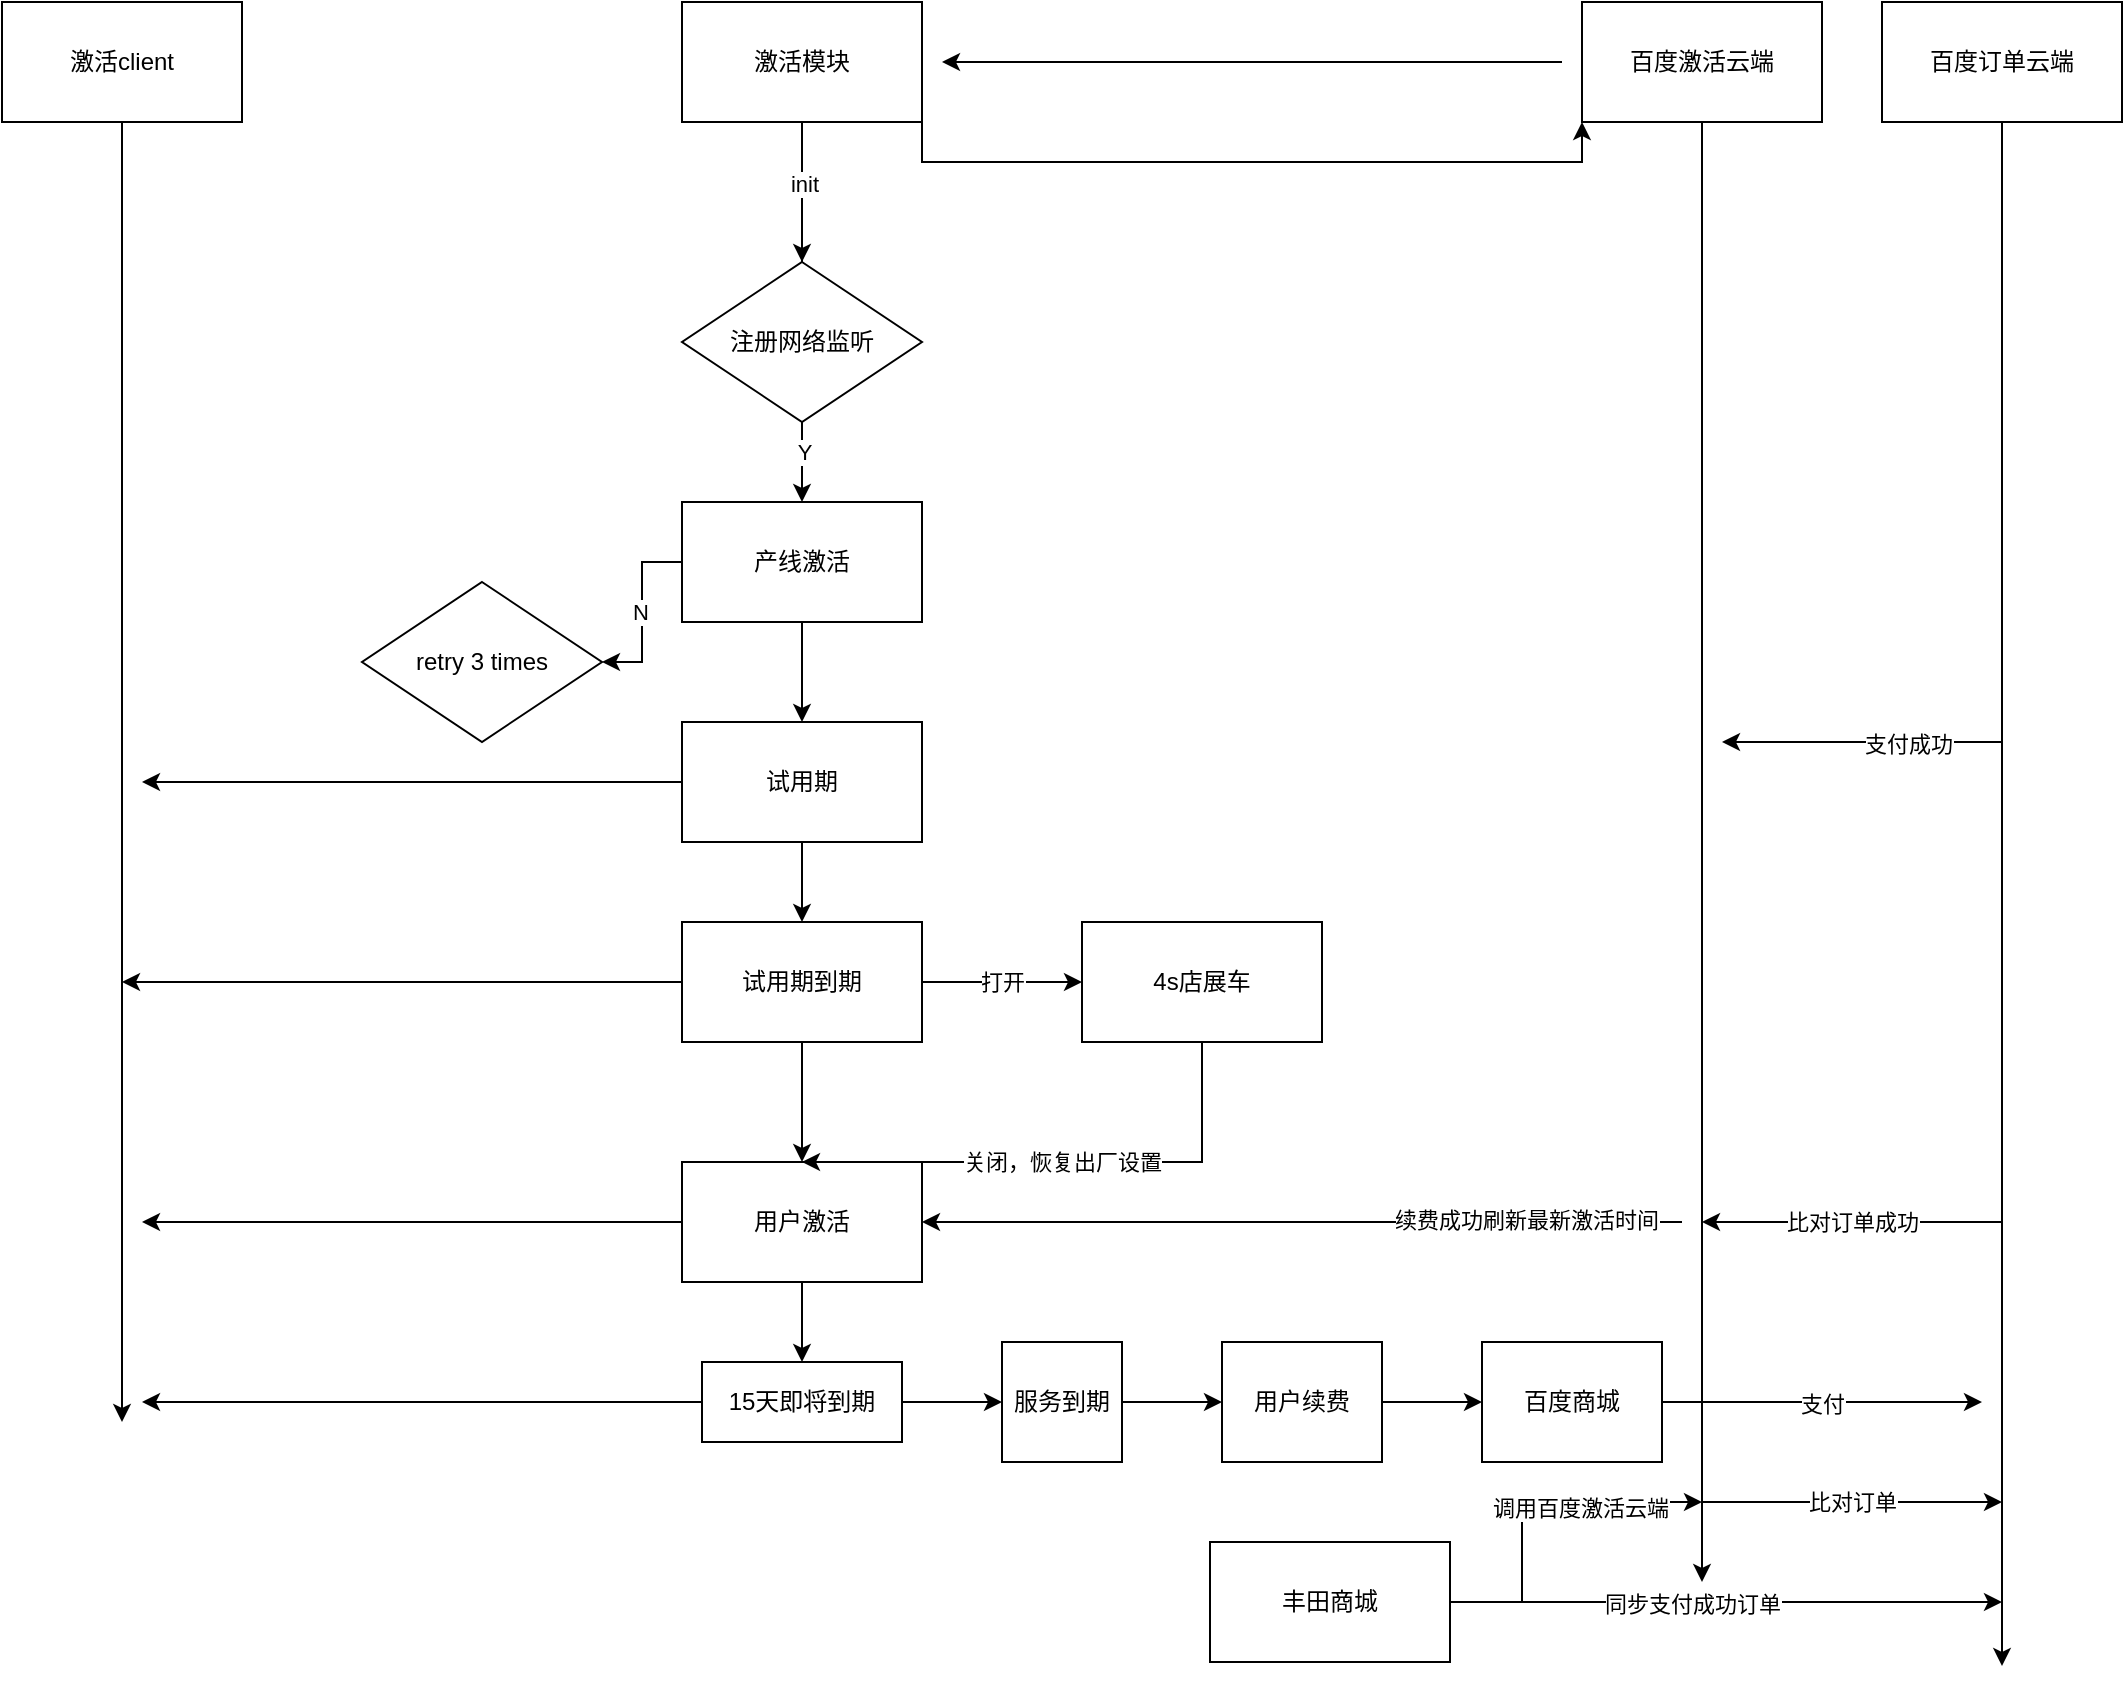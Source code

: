 <mxfile version="17.1.3" type="github">
  <diagram id="wHi7M4M5DRVx-HxcvsRZ" name="Page-1">
    <mxGraphModel dx="2610" dy="921" grid="1" gridSize="10" guides="1" tooltips="1" connect="1" arrows="1" fold="1" page="1" pageScale="1" pageWidth="827" pageHeight="1169" math="0" shadow="0">
      <root>
        <mxCell id="0" />
        <mxCell id="1" parent="0" />
        <mxCell id="syqivPkIFeEdkYDiHq19-5" value="" style="edgeStyle=orthogonalEdgeStyle;rounded=0;orthogonalLoop=1;jettySize=auto;html=1;" edge="1" parent="1" source="syqivPkIFeEdkYDiHq19-1" target="syqivPkIFeEdkYDiHq19-4">
          <mxGeometry relative="1" as="geometry" />
        </mxCell>
        <mxCell id="syqivPkIFeEdkYDiHq19-8" value="init&lt;br&gt;" style="edgeLabel;html=1;align=center;verticalAlign=middle;resizable=0;points=[];" vertex="1" connectable="0" parent="syqivPkIFeEdkYDiHq19-5">
          <mxGeometry x="-0.1" y="1" relative="1" as="geometry">
            <mxPoint as="offset" />
          </mxGeometry>
        </mxCell>
        <mxCell id="syqivPkIFeEdkYDiHq19-12" value="Y" style="edgeLabel;html=1;align=center;verticalAlign=middle;resizable=0;points=[];" vertex="1" connectable="0" parent="syqivPkIFeEdkYDiHq19-5">
          <mxGeometry x="0.737" y="1" relative="1" as="geometry">
            <mxPoint as="offset" />
          </mxGeometry>
        </mxCell>
        <mxCell id="syqivPkIFeEdkYDiHq19-10" value="" style="edgeStyle=orthogonalEdgeStyle;rounded=0;orthogonalLoop=1;jettySize=auto;html=1;" edge="1" parent="1" source="syqivPkIFeEdkYDiHq19-1" target="syqivPkIFeEdkYDiHq19-9">
          <mxGeometry relative="1" as="geometry" />
        </mxCell>
        <mxCell id="syqivPkIFeEdkYDiHq19-11" value="init" style="edgeLabel;html=1;align=center;verticalAlign=middle;resizable=0;points=[];" vertex="1" connectable="0" parent="syqivPkIFeEdkYDiHq19-10">
          <mxGeometry x="-0.114" y="1" relative="1" as="geometry">
            <mxPoint as="offset" />
          </mxGeometry>
        </mxCell>
        <mxCell id="syqivPkIFeEdkYDiHq19-1" value="激活模块" style="whiteSpace=wrap;html=1;" vertex="1" parent="1">
          <mxGeometry x="90" y="40" width="120" height="60" as="geometry" />
        </mxCell>
        <mxCell id="syqivPkIFeEdkYDiHq19-20" value="" style="edgeStyle=orthogonalEdgeStyle;rounded=0;orthogonalLoop=1;jettySize=auto;html=1;" edge="1" parent="1" source="syqivPkIFeEdkYDiHq19-2">
          <mxGeometry relative="1" as="geometry">
            <mxPoint x="600" y="830" as="targetPoint" />
            <Array as="points">
              <mxPoint x="600" y="620" />
            </Array>
          </mxGeometry>
        </mxCell>
        <mxCell id="syqivPkIFeEdkYDiHq19-2" value="百度激活云端" style="whiteSpace=wrap;html=1;" vertex="1" parent="1">
          <mxGeometry x="540" y="40" width="120" height="60" as="geometry" />
        </mxCell>
        <mxCell id="syqivPkIFeEdkYDiHq19-47" value="" style="edgeStyle=orthogonalEdgeStyle;rounded=0;orthogonalLoop=1;jettySize=auto;html=1;" edge="1" parent="1" source="syqivPkIFeEdkYDiHq19-3">
          <mxGeometry relative="1" as="geometry">
            <mxPoint x="-190" y="750" as="targetPoint" />
          </mxGeometry>
        </mxCell>
        <mxCell id="syqivPkIFeEdkYDiHq19-3" value="激活client" style="whiteSpace=wrap;html=1;" vertex="1" parent="1">
          <mxGeometry x="-250" y="40" width="120" height="60" as="geometry" />
        </mxCell>
        <mxCell id="syqivPkIFeEdkYDiHq19-7" value="" style="edgeStyle=orthogonalEdgeStyle;rounded=0;orthogonalLoop=1;jettySize=auto;html=1;" edge="1" parent="1" source="syqivPkIFeEdkYDiHq19-4" target="syqivPkIFeEdkYDiHq19-6">
          <mxGeometry relative="1" as="geometry" />
        </mxCell>
        <mxCell id="syqivPkIFeEdkYDiHq19-22" value="" style="edgeStyle=orthogonalEdgeStyle;rounded=0;orthogonalLoop=1;jettySize=auto;html=1;" edge="1" parent="1" source="syqivPkIFeEdkYDiHq19-4" target="syqivPkIFeEdkYDiHq19-16">
          <mxGeometry relative="1" as="geometry" />
        </mxCell>
        <mxCell id="syqivPkIFeEdkYDiHq19-23" value="N" style="edgeLabel;html=1;align=center;verticalAlign=middle;resizable=0;points=[];" vertex="1" connectable="0" parent="syqivPkIFeEdkYDiHq19-22">
          <mxGeometry y="-1" relative="1" as="geometry">
            <mxPoint as="offset" />
          </mxGeometry>
        </mxCell>
        <mxCell id="syqivPkIFeEdkYDiHq19-25" value="" style="edgeStyle=orthogonalEdgeStyle;rounded=0;orthogonalLoop=1;jettySize=auto;html=1;exitX=1;exitY=1;exitDx=0;exitDy=0;entryX=0;entryY=1;entryDx=0;entryDy=0;" edge="1" parent="1" source="syqivPkIFeEdkYDiHq19-1" target="syqivPkIFeEdkYDiHq19-2">
          <mxGeometry relative="1" as="geometry">
            <mxPoint x="590" y="320" as="targetPoint" />
          </mxGeometry>
        </mxCell>
        <mxCell id="syqivPkIFeEdkYDiHq19-4" value="产线激活" style="whiteSpace=wrap;html=1;" vertex="1" parent="1">
          <mxGeometry x="90" y="290" width="120" height="60" as="geometry" />
        </mxCell>
        <mxCell id="syqivPkIFeEdkYDiHq19-30" value="" style="edgeStyle=orthogonalEdgeStyle;rounded=0;orthogonalLoop=1;jettySize=auto;html=1;" edge="1" parent="1" source="syqivPkIFeEdkYDiHq19-6" target="syqivPkIFeEdkYDiHq19-29">
          <mxGeometry relative="1" as="geometry" />
        </mxCell>
        <mxCell id="syqivPkIFeEdkYDiHq19-53" value="" style="edgeStyle=orthogonalEdgeStyle;rounded=0;orthogonalLoop=1;jettySize=auto;html=1;" edge="1" parent="1" source="syqivPkIFeEdkYDiHq19-6">
          <mxGeometry relative="1" as="geometry">
            <mxPoint x="-180" y="430" as="targetPoint" />
          </mxGeometry>
        </mxCell>
        <mxCell id="syqivPkIFeEdkYDiHq19-6" value="试用期" style="whiteSpace=wrap;html=1;" vertex="1" parent="1">
          <mxGeometry x="90" y="400" width="120" height="60" as="geometry" />
        </mxCell>
        <mxCell id="syqivPkIFeEdkYDiHq19-9" value="注册网络监听" style="rhombus;whiteSpace=wrap;html=1;" vertex="1" parent="1">
          <mxGeometry x="90" y="170" width="120" height="80" as="geometry" />
        </mxCell>
        <mxCell id="syqivPkIFeEdkYDiHq19-16" value="retry 3 times" style="rhombus;whiteSpace=wrap;html=1;" vertex="1" parent="1">
          <mxGeometry x="-70" y="330" width="120" height="80" as="geometry" />
        </mxCell>
        <mxCell id="syqivPkIFeEdkYDiHq19-32" value="" style="edgeStyle=orthogonalEdgeStyle;rounded=0;orthogonalLoop=1;jettySize=auto;html=1;" edge="1" parent="1" source="syqivPkIFeEdkYDiHq19-29" target="syqivPkIFeEdkYDiHq19-31">
          <mxGeometry relative="1" as="geometry" />
        </mxCell>
        <mxCell id="syqivPkIFeEdkYDiHq19-34" value="打开" style="edgeStyle=orthogonalEdgeStyle;rounded=0;orthogonalLoop=1;jettySize=auto;html=1;" edge="1" parent="1" source="syqivPkIFeEdkYDiHq19-29" target="syqivPkIFeEdkYDiHq19-33">
          <mxGeometry relative="1" as="geometry" />
        </mxCell>
        <mxCell id="syqivPkIFeEdkYDiHq19-55" value="" style="edgeStyle=orthogonalEdgeStyle;rounded=0;orthogonalLoop=1;jettySize=auto;html=1;" edge="1" parent="1" source="syqivPkIFeEdkYDiHq19-29">
          <mxGeometry relative="1" as="geometry">
            <mxPoint x="-190" y="530" as="targetPoint" />
          </mxGeometry>
        </mxCell>
        <mxCell id="syqivPkIFeEdkYDiHq19-29" value="试用期到期" style="whiteSpace=wrap;html=1;" vertex="1" parent="1">
          <mxGeometry x="90" y="500" width="120" height="60" as="geometry" />
        </mxCell>
        <mxCell id="syqivPkIFeEdkYDiHq19-39" value="" style="edgeStyle=orthogonalEdgeStyle;rounded=0;orthogonalLoop=1;jettySize=auto;html=1;" edge="1" parent="1" source="syqivPkIFeEdkYDiHq19-31" target="syqivPkIFeEdkYDiHq19-38">
          <mxGeometry relative="1" as="geometry" />
        </mxCell>
        <mxCell id="syqivPkIFeEdkYDiHq19-57" value="" style="edgeStyle=orthogonalEdgeStyle;rounded=0;orthogonalLoop=1;jettySize=auto;html=1;" edge="1" parent="1" source="syqivPkIFeEdkYDiHq19-31">
          <mxGeometry relative="1" as="geometry">
            <mxPoint x="-180" y="650" as="targetPoint" />
          </mxGeometry>
        </mxCell>
        <mxCell id="syqivPkIFeEdkYDiHq19-31" value="用户激活" style="whiteSpace=wrap;html=1;" vertex="1" parent="1">
          <mxGeometry x="90" y="620" width="120" height="60" as="geometry" />
        </mxCell>
        <mxCell id="syqivPkIFeEdkYDiHq19-36" value="关闭，恢复出厂设置" style="edgeStyle=orthogonalEdgeStyle;rounded=0;orthogonalLoop=1;jettySize=auto;html=1;" edge="1" parent="1" source="syqivPkIFeEdkYDiHq19-33">
          <mxGeometry relative="1" as="geometry">
            <mxPoint x="150" y="620" as="targetPoint" />
            <Array as="points">
              <mxPoint x="350" y="620" />
            </Array>
          </mxGeometry>
        </mxCell>
        <mxCell id="syqivPkIFeEdkYDiHq19-33" value="4s店展车" style="whiteSpace=wrap;html=1;" vertex="1" parent="1">
          <mxGeometry x="290" y="500" width="120" height="60" as="geometry" />
        </mxCell>
        <mxCell id="syqivPkIFeEdkYDiHq19-41" value="" style="edgeStyle=orthogonalEdgeStyle;rounded=0;orthogonalLoop=1;jettySize=auto;html=1;" edge="1" parent="1" source="syqivPkIFeEdkYDiHq19-38" target="syqivPkIFeEdkYDiHq19-40">
          <mxGeometry relative="1" as="geometry" />
        </mxCell>
        <mxCell id="syqivPkIFeEdkYDiHq19-59" value="" style="edgeStyle=orthogonalEdgeStyle;rounded=0;orthogonalLoop=1;jettySize=auto;html=1;" edge="1" parent="1" source="syqivPkIFeEdkYDiHq19-38">
          <mxGeometry relative="1" as="geometry">
            <mxPoint x="-180" y="740" as="targetPoint" />
          </mxGeometry>
        </mxCell>
        <mxCell id="syqivPkIFeEdkYDiHq19-38" value="15天即将到期" style="whiteSpace=wrap;html=1;" vertex="1" parent="1">
          <mxGeometry x="100" y="720" width="100" height="40" as="geometry" />
        </mxCell>
        <mxCell id="syqivPkIFeEdkYDiHq19-43" value="" style="edgeStyle=orthogonalEdgeStyle;rounded=0;orthogonalLoop=1;jettySize=auto;html=1;" edge="1" parent="1" source="syqivPkIFeEdkYDiHq19-40" target="syqivPkIFeEdkYDiHq19-42">
          <mxGeometry relative="1" as="geometry" />
        </mxCell>
        <mxCell id="syqivPkIFeEdkYDiHq19-40" value="服务到期" style="whiteSpace=wrap;html=1;" vertex="1" parent="1">
          <mxGeometry x="250" y="710" width="60" height="60" as="geometry" />
        </mxCell>
        <mxCell id="syqivPkIFeEdkYDiHq19-69" value="" style="edgeStyle=orthogonalEdgeStyle;rounded=0;orthogonalLoop=1;jettySize=auto;html=1;" edge="1" parent="1" source="syqivPkIFeEdkYDiHq19-42" target="syqivPkIFeEdkYDiHq19-44">
          <mxGeometry relative="1" as="geometry" />
        </mxCell>
        <mxCell id="syqivPkIFeEdkYDiHq19-42" value="用户续费" style="whiteSpace=wrap;html=1;" vertex="1" parent="1">
          <mxGeometry x="360" y="710" width="80" height="60" as="geometry" />
        </mxCell>
        <mxCell id="syqivPkIFeEdkYDiHq19-63" value="支付" style="edgeStyle=orthogonalEdgeStyle;rounded=0;orthogonalLoop=1;jettySize=auto;html=1;" edge="1" parent="1" source="syqivPkIFeEdkYDiHq19-44">
          <mxGeometry relative="1" as="geometry">
            <mxPoint x="740" y="740" as="targetPoint" />
          </mxGeometry>
        </mxCell>
        <mxCell id="syqivPkIFeEdkYDiHq19-44" value="百度商城" style="whiteSpace=wrap;html=1;" vertex="1" parent="1">
          <mxGeometry x="490" y="710" width="90" height="60" as="geometry" />
        </mxCell>
        <mxCell id="syqivPkIFeEdkYDiHq19-72" value="" style="edgeStyle=orthogonalEdgeStyle;rounded=0;orthogonalLoop=1;jettySize=auto;html=1;" edge="1" parent="1" source="syqivPkIFeEdkYDiHq19-45">
          <mxGeometry relative="1" as="geometry">
            <mxPoint x="750" y="840" as="targetPoint" />
          </mxGeometry>
        </mxCell>
        <mxCell id="syqivPkIFeEdkYDiHq19-73" value="同步支付成功订单" style="edgeLabel;html=1;align=center;verticalAlign=middle;resizable=0;points=[];" vertex="1" connectable="0" parent="syqivPkIFeEdkYDiHq19-72">
          <mxGeometry x="-0.123" y="-1" relative="1" as="geometry">
            <mxPoint as="offset" />
          </mxGeometry>
        </mxCell>
        <mxCell id="syqivPkIFeEdkYDiHq19-77" value="" style="edgeStyle=orthogonalEdgeStyle;rounded=0;orthogonalLoop=1;jettySize=auto;html=1;" edge="1" parent="1" source="syqivPkIFeEdkYDiHq19-45">
          <mxGeometry relative="1" as="geometry">
            <mxPoint x="600" y="790" as="targetPoint" />
            <Array as="points">
              <mxPoint x="510" y="840" />
              <mxPoint x="510" y="790" />
            </Array>
          </mxGeometry>
        </mxCell>
        <mxCell id="syqivPkIFeEdkYDiHq19-78" value="调用百度激活云端" style="edgeLabel;html=1;align=center;verticalAlign=middle;resizable=0;points=[];" vertex="1" connectable="0" parent="syqivPkIFeEdkYDiHq19-77">
          <mxGeometry x="0.301" y="-3" relative="1" as="geometry">
            <mxPoint as="offset" />
          </mxGeometry>
        </mxCell>
        <mxCell id="syqivPkIFeEdkYDiHq19-45" value="丰田商城" style="whiteSpace=wrap;html=1;" vertex="1" parent="1">
          <mxGeometry x="354" y="810" width="120" height="60" as="geometry" />
        </mxCell>
        <mxCell id="syqivPkIFeEdkYDiHq19-50" value="" style="edgeStyle=orthogonalEdgeStyle;rounded=0;orthogonalLoop=1;jettySize=auto;html=1;" edge="1" parent="1" source="syqivPkIFeEdkYDiHq19-48">
          <mxGeometry relative="1" as="geometry">
            <mxPoint x="750" y="872" as="targetPoint" />
            <Array as="points">
              <mxPoint x="750" y="480" />
              <mxPoint x="750" y="480" />
            </Array>
          </mxGeometry>
        </mxCell>
        <mxCell id="syqivPkIFeEdkYDiHq19-48" value="百度订单云端" style="whiteSpace=wrap;html=1;" vertex="1" parent="1">
          <mxGeometry x="690" y="40" width="120" height="60" as="geometry" />
        </mxCell>
        <mxCell id="syqivPkIFeEdkYDiHq19-66" value="" style="endArrow=classic;html=1;rounded=0;" edge="1" parent="1">
          <mxGeometry width="50" height="50" relative="1" as="geometry">
            <mxPoint x="750" y="410" as="sourcePoint" />
            <mxPoint x="610" y="410" as="targetPoint" />
          </mxGeometry>
        </mxCell>
        <mxCell id="syqivPkIFeEdkYDiHq19-74" value="支付成功" style="edgeLabel;html=1;align=center;verticalAlign=middle;resizable=0;points=[];" vertex="1" connectable="0" parent="syqivPkIFeEdkYDiHq19-66">
          <mxGeometry x="-0.329" y="1" relative="1" as="geometry">
            <mxPoint as="offset" />
          </mxGeometry>
        </mxCell>
        <mxCell id="syqivPkIFeEdkYDiHq19-67" value="" style="endArrow=classic;html=1;rounded=0;entryX=1;entryY=0.5;entryDx=0;entryDy=0;" edge="1" parent="1" target="syqivPkIFeEdkYDiHq19-31">
          <mxGeometry width="50" height="50" relative="1" as="geometry">
            <mxPoint x="590" y="650" as="sourcePoint" />
            <mxPoint x="300" y="390" as="targetPoint" />
          </mxGeometry>
        </mxCell>
        <mxCell id="syqivPkIFeEdkYDiHq19-75" value="续费成功刷新最新激活时间" style="edgeLabel;html=1;align=center;verticalAlign=middle;resizable=0;points=[];" vertex="1" connectable="0" parent="syqivPkIFeEdkYDiHq19-67">
          <mxGeometry x="-0.59" y="-1" relative="1" as="geometry">
            <mxPoint as="offset" />
          </mxGeometry>
        </mxCell>
        <mxCell id="syqivPkIFeEdkYDiHq19-79" value="比对订单" style="endArrow=classic;html=1;rounded=0;" edge="1" parent="1">
          <mxGeometry width="50" height="50" relative="1" as="geometry">
            <mxPoint x="600" y="790" as="sourcePoint" />
            <mxPoint x="750" y="790" as="targetPoint" />
          </mxGeometry>
        </mxCell>
        <mxCell id="syqivPkIFeEdkYDiHq19-81" value="比对订单成功" style="endArrow=classic;html=1;rounded=0;" edge="1" parent="1">
          <mxGeometry width="50" height="50" relative="1" as="geometry">
            <mxPoint x="750" y="650" as="sourcePoint" />
            <mxPoint x="600" y="650" as="targetPoint" />
          </mxGeometry>
        </mxCell>
        <mxCell id="syqivPkIFeEdkYDiHq19-82" value="" style="endArrow=classic;html=1;rounded=0;" edge="1" parent="1">
          <mxGeometry width="50" height="50" relative="1" as="geometry">
            <mxPoint x="530" y="70" as="sourcePoint" />
            <mxPoint x="220" y="70" as="targetPoint" />
          </mxGeometry>
        </mxCell>
      </root>
    </mxGraphModel>
  </diagram>
</mxfile>
